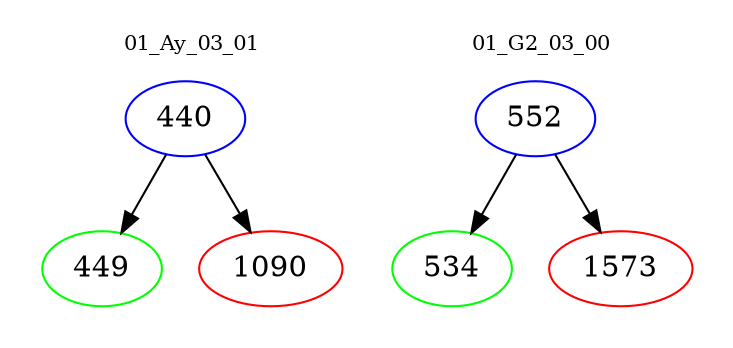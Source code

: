 digraph{
subgraph cluster_0 {
color = white
label = "01_Ay_03_01";
fontsize=10;
T0_440 [label="440", color="blue"]
T0_440 -> T0_449 [color="black"]
T0_449 [label="449", color="green"]
T0_440 -> T0_1090 [color="black"]
T0_1090 [label="1090", color="red"]
}
subgraph cluster_1 {
color = white
label = "01_G2_03_00";
fontsize=10;
T1_552 [label="552", color="blue"]
T1_552 -> T1_534 [color="black"]
T1_534 [label="534", color="green"]
T1_552 -> T1_1573 [color="black"]
T1_1573 [label="1573", color="red"]
}
}
